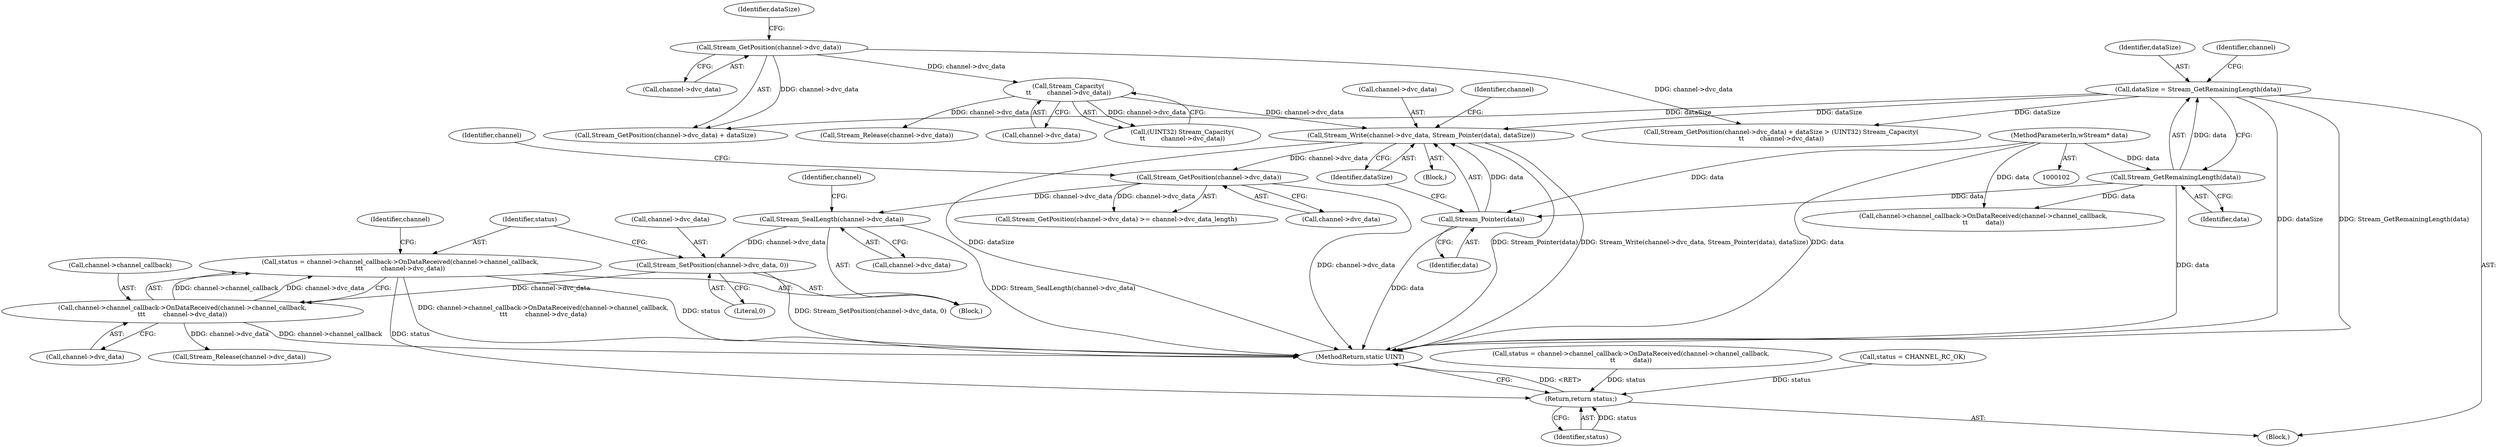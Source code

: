 digraph "1_FreeRDP_baee520e3dd9be6511c45a14c5f5e77784de1471_6@API" {
"1000201" [label="(Call,status = channel->channel_callback->OnDataReceived(channel->channel_callback,\n\t\t\t         channel->dvc_data))"];
"1000203" [label="(Call,channel->channel_callback->OnDataReceived(channel->channel_callback,\n\t\t\t         channel->dvc_data))"];
"1000196" [label="(Call,Stream_SetPosition(channel->dvc_data, 0))"];
"1000192" [label="(Call,Stream_SealLength(channel->dvc_data))"];
"1000184" [label="(Call,Stream_GetPosition(channel->dvc_data))"];
"1000175" [label="(Call,Stream_Write(channel->dvc_data, Stream_Pointer(data), dataSize))"];
"1000153" [label="(Call,Stream_Capacity(\n\t\t        channel->dvc_data))"];
"1000146" [label="(Call,Stream_GetPosition(channel->dvc_data))"];
"1000179" [label="(Call,Stream_Pointer(data))"];
"1000116" [label="(Call,Stream_GetRemainingLength(data))"];
"1000106" [label="(MethodParameterIn,wStream* data)"];
"1000114" [label="(Call,dataSize = Stream_GetRemainingLength(data))"];
"1000228" [label="(Return,return status;)"];
"1000191" [label="(Block,)"];
"1000106" [label="(MethodParameterIn,wStream* data)"];
"1000197" [label="(Call,channel->dvc_data)"];
"1000146" [label="(Call,Stream_GetPosition(channel->dvc_data))"];
"1000164" [label="(Call,Stream_Release(channel->dvc_data))"];
"1000176" [label="(Call,channel->dvc_data)"];
"1000230" [label="(MethodReturn,static UINT)"];
"1000223" [label="(Call,channel->channel_callback->OnDataReceived(channel->channel_callback,\n\t\t         data))"];
"1000229" [label="(Identifier,status)"];
"1000183" [label="(Call,Stream_GetPosition(channel->dvc_data) >= channel->dvc_data_length)"];
"1000116" [label="(Call,Stream_GetRemainingLength(data))"];
"1000179" [label="(Call,Stream_Pointer(data))"];
"1000114" [label="(Call,dataSize = Stream_GetRemainingLength(data))"];
"1000200" [label="(Literal,0)"];
"1000180" [label="(Identifier,data)"];
"1000144" [label="(Call,Stream_GetPosition(channel->dvc_data) + dataSize > (UINT32) Stream_Capacity(\n\t\t        channel->dvc_data))"];
"1000192" [label="(Call,Stream_SealLength(channel->dvc_data))"];
"1000147" [label="(Call,channel->dvc_data)"];
"1000207" [label="(Call,channel->dvc_data)"];
"1000107" [label="(Block,)"];
"1000198" [label="(Identifier,channel)"];
"1000221" [label="(Call,status = channel->channel_callback->OnDataReceived(channel->channel_callback,\n\t\t         data))"];
"1000154" [label="(Call,channel->dvc_data)"];
"1000203" [label="(Call,channel->channel_callback->OnDataReceived(channel->channel_callback,\n\t\t\t         channel->dvc_data))"];
"1000186" [label="(Identifier,channel)"];
"1000151" [label="(Call,(UINT32) Stream_Capacity(\n\t\t        channel->dvc_data))"];
"1000109" [label="(Call,status = CHANNEL_RC_OK)"];
"1000210" [label="(Call,Stream_Release(channel->dvc_data))"];
"1000193" [label="(Call,channel->dvc_data)"];
"1000181" [label="(Identifier,dataSize)"];
"1000150" [label="(Identifier,dataSize)"];
"1000115" [label="(Identifier,dataSize)"];
"1000212" [label="(Identifier,channel)"];
"1000202" [label="(Identifier,status)"];
"1000153" [label="(Call,Stream_Capacity(\n\t\t        channel->dvc_data))"];
"1000185" [label="(Call,channel->dvc_data)"];
"1000142" [label="(Block,)"];
"1000204" [label="(Call,channel->channel_callback)"];
"1000201" [label="(Call,status = channel->channel_callback->OnDataReceived(channel->channel_callback,\n\t\t\t         channel->dvc_data))"];
"1000228" [label="(Return,return status;)"];
"1000196" [label="(Call,Stream_SetPosition(channel->dvc_data, 0))"];
"1000184" [label="(Call,Stream_GetPosition(channel->dvc_data))"];
"1000189" [label="(Identifier,channel)"];
"1000175" [label="(Call,Stream_Write(channel->dvc_data, Stream_Pointer(data), dataSize))"];
"1000117" [label="(Identifier,data)"];
"1000119" [label="(Identifier,channel)"];
"1000145" [label="(Call,Stream_GetPosition(channel->dvc_data) + dataSize)"];
"1000201" -> "1000191"  [label="AST: "];
"1000201" -> "1000203"  [label="CFG: "];
"1000202" -> "1000201"  [label="AST: "];
"1000203" -> "1000201"  [label="AST: "];
"1000212" -> "1000201"  [label="CFG: "];
"1000201" -> "1000230"  [label="DDG: channel->channel_callback->OnDataReceived(channel->channel_callback,\n\t\t\t         channel->dvc_data)"];
"1000201" -> "1000230"  [label="DDG: status"];
"1000203" -> "1000201"  [label="DDG: channel->channel_callback"];
"1000203" -> "1000201"  [label="DDG: channel->dvc_data"];
"1000201" -> "1000228"  [label="DDG: status"];
"1000203" -> "1000207"  [label="CFG: "];
"1000204" -> "1000203"  [label="AST: "];
"1000207" -> "1000203"  [label="AST: "];
"1000203" -> "1000230"  [label="DDG: channel->channel_callback"];
"1000196" -> "1000203"  [label="DDG: channel->dvc_data"];
"1000203" -> "1000210"  [label="DDG: channel->dvc_data"];
"1000196" -> "1000191"  [label="AST: "];
"1000196" -> "1000200"  [label="CFG: "];
"1000197" -> "1000196"  [label="AST: "];
"1000200" -> "1000196"  [label="AST: "];
"1000202" -> "1000196"  [label="CFG: "];
"1000196" -> "1000230"  [label="DDG: Stream_SetPosition(channel->dvc_data, 0)"];
"1000192" -> "1000196"  [label="DDG: channel->dvc_data"];
"1000192" -> "1000191"  [label="AST: "];
"1000192" -> "1000193"  [label="CFG: "];
"1000193" -> "1000192"  [label="AST: "];
"1000198" -> "1000192"  [label="CFG: "];
"1000192" -> "1000230"  [label="DDG: Stream_SealLength(channel->dvc_data)"];
"1000184" -> "1000192"  [label="DDG: channel->dvc_data"];
"1000184" -> "1000183"  [label="AST: "];
"1000184" -> "1000185"  [label="CFG: "];
"1000185" -> "1000184"  [label="AST: "];
"1000189" -> "1000184"  [label="CFG: "];
"1000184" -> "1000230"  [label="DDG: channel->dvc_data"];
"1000184" -> "1000183"  [label="DDG: channel->dvc_data"];
"1000175" -> "1000184"  [label="DDG: channel->dvc_data"];
"1000175" -> "1000142"  [label="AST: "];
"1000175" -> "1000181"  [label="CFG: "];
"1000176" -> "1000175"  [label="AST: "];
"1000179" -> "1000175"  [label="AST: "];
"1000181" -> "1000175"  [label="AST: "];
"1000186" -> "1000175"  [label="CFG: "];
"1000175" -> "1000230"  [label="DDG: dataSize"];
"1000175" -> "1000230"  [label="DDG: Stream_Pointer(data)"];
"1000175" -> "1000230"  [label="DDG: Stream_Write(channel->dvc_data, Stream_Pointer(data), dataSize)"];
"1000153" -> "1000175"  [label="DDG: channel->dvc_data"];
"1000179" -> "1000175"  [label="DDG: data"];
"1000114" -> "1000175"  [label="DDG: dataSize"];
"1000153" -> "1000151"  [label="AST: "];
"1000153" -> "1000154"  [label="CFG: "];
"1000154" -> "1000153"  [label="AST: "];
"1000151" -> "1000153"  [label="CFG: "];
"1000153" -> "1000151"  [label="DDG: channel->dvc_data"];
"1000146" -> "1000153"  [label="DDG: channel->dvc_data"];
"1000153" -> "1000164"  [label="DDG: channel->dvc_data"];
"1000146" -> "1000145"  [label="AST: "];
"1000146" -> "1000147"  [label="CFG: "];
"1000147" -> "1000146"  [label="AST: "];
"1000150" -> "1000146"  [label="CFG: "];
"1000146" -> "1000144"  [label="DDG: channel->dvc_data"];
"1000146" -> "1000145"  [label="DDG: channel->dvc_data"];
"1000179" -> "1000180"  [label="CFG: "];
"1000180" -> "1000179"  [label="AST: "];
"1000181" -> "1000179"  [label="CFG: "];
"1000179" -> "1000230"  [label="DDG: data"];
"1000116" -> "1000179"  [label="DDG: data"];
"1000106" -> "1000179"  [label="DDG: data"];
"1000116" -> "1000114"  [label="AST: "];
"1000116" -> "1000117"  [label="CFG: "];
"1000117" -> "1000116"  [label="AST: "];
"1000114" -> "1000116"  [label="CFG: "];
"1000116" -> "1000230"  [label="DDG: data"];
"1000116" -> "1000114"  [label="DDG: data"];
"1000106" -> "1000116"  [label="DDG: data"];
"1000116" -> "1000223"  [label="DDG: data"];
"1000106" -> "1000102"  [label="AST: "];
"1000106" -> "1000230"  [label="DDG: data"];
"1000106" -> "1000223"  [label="DDG: data"];
"1000114" -> "1000107"  [label="AST: "];
"1000115" -> "1000114"  [label="AST: "];
"1000119" -> "1000114"  [label="CFG: "];
"1000114" -> "1000230"  [label="DDG: dataSize"];
"1000114" -> "1000230"  [label="DDG: Stream_GetRemainingLength(data)"];
"1000114" -> "1000144"  [label="DDG: dataSize"];
"1000114" -> "1000145"  [label="DDG: dataSize"];
"1000228" -> "1000107"  [label="AST: "];
"1000228" -> "1000229"  [label="CFG: "];
"1000229" -> "1000228"  [label="AST: "];
"1000230" -> "1000228"  [label="CFG: "];
"1000228" -> "1000230"  [label="DDG: <RET>"];
"1000229" -> "1000228"  [label="DDG: status"];
"1000221" -> "1000228"  [label="DDG: status"];
"1000109" -> "1000228"  [label="DDG: status"];
}
